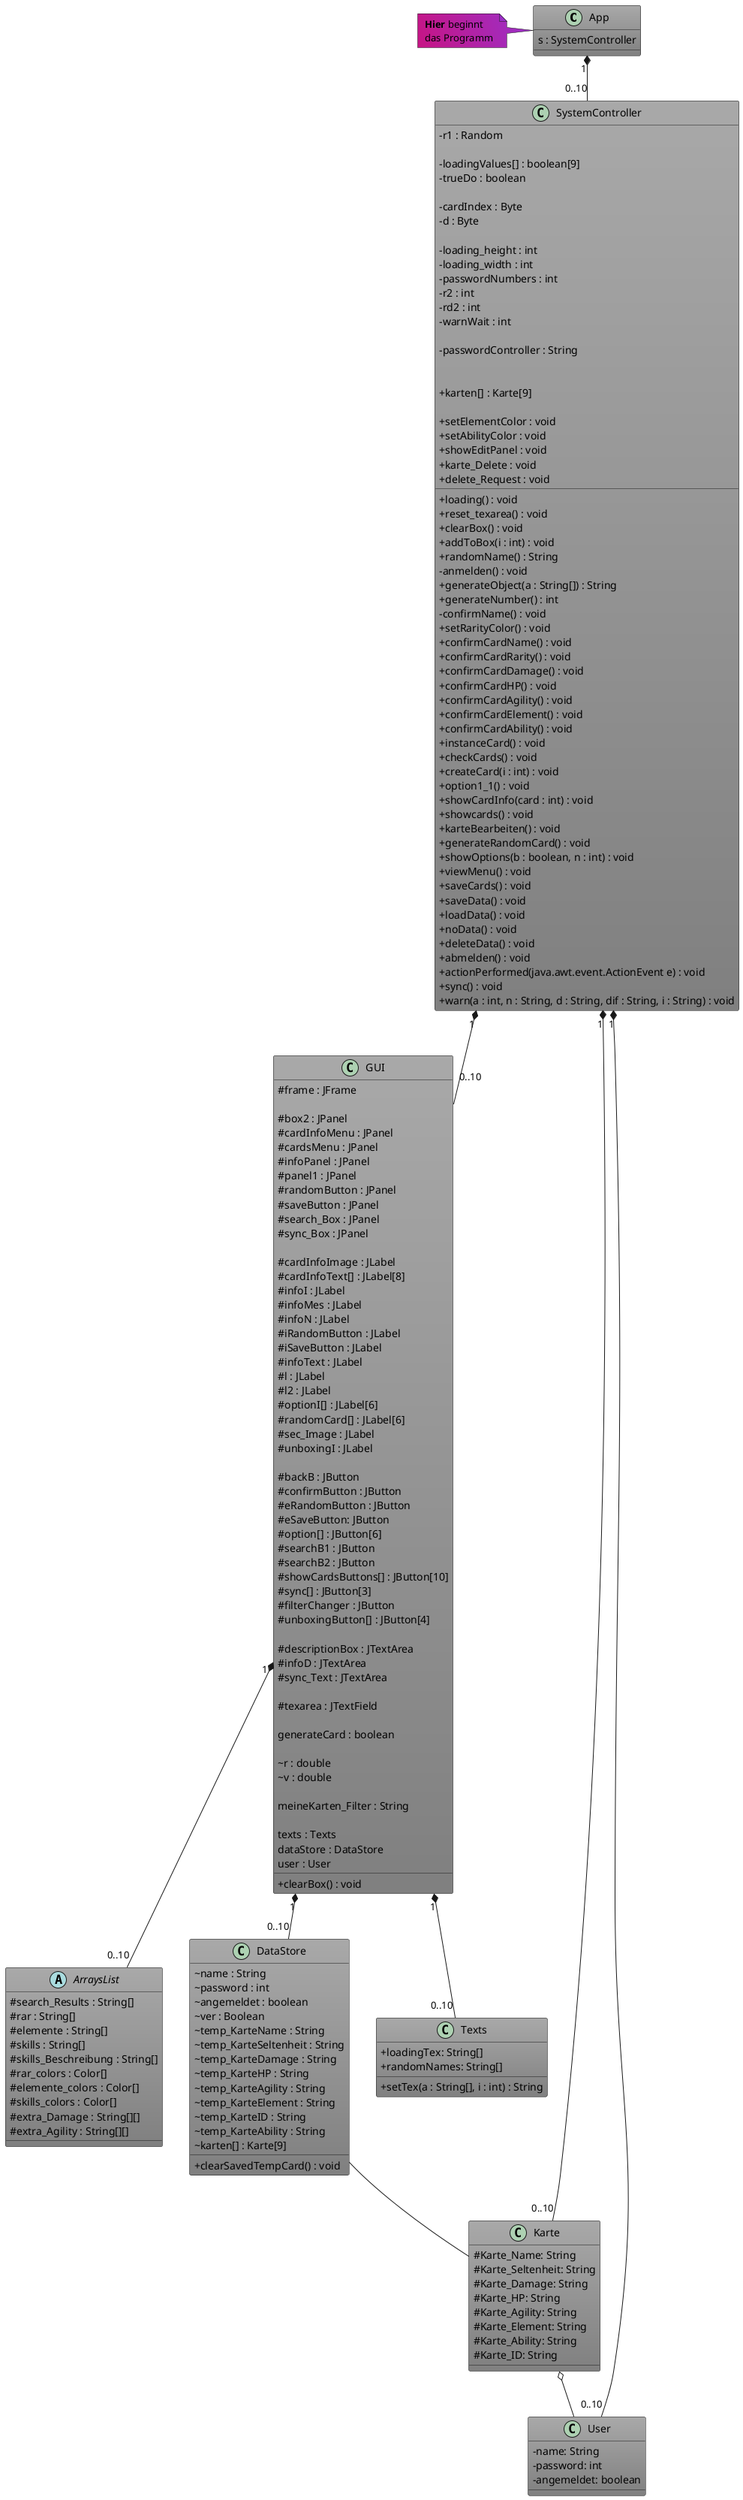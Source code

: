 @startuml
skinparam classAttributeIconSize 0

class App #DarkGray-Grey {
 s : SystemController

}

note left of App #MediumVioletRed\9932CC
 <b> Hier </b>beginnt
  das Programm 
end note


abstract ArraysList #DarkGray-Grey{
#search_Results : String[]
#rar : String[]
#elemente : String[]
#skills : String[]
#skills_Beschreibung : String[]
#rar_colors : Color[]
#elemente_colors : Color[]
#skills_colors : Color[]
#extra_Damage : String[][]
#extra_Agility : String[][]


 }
 
 class DataStore #DarkGray-Grey{
 ~name : String 
 ~password : int
 ~angemeldet : boolean
 ~ver : Boolean
 ~temp_KarteName : String
 ~temp_KarteSeltenheit : String
 ~temp_KarteDamage : String
 ~temp_KarteHP : String
 ~temp_KarteAgility : String
 ~temp_KarteElement : String
 ~temp_KarteID : String
 ~temp_KarteAbility : String    
 ~karten[] : Karte[9]
 +clearSavedTempCard() : void
}





class GUI #DarkGray-Grey {
 #frame : JFrame

 #box2 : JPanel
 #cardInfoMenu : JPanel      
 #cardsMenu : JPanel
 #infoPanel : JPanel
 #panel1 : JPanel
 #randomButton : JPanel
 #saveButton : JPanel
 #search_Box : JPanel
 #sync_Box : JPanel

 #cardInfoImage : JLabel
 #cardInfoText[] : JLabel[8]
 #infoI : JLabel
 #infoMes : JLabel
 #infoN : JLabel
 #iRandomButton : JLabel
 #iSaveButton : JLabel
 #infoText : JLabel
 #l : JLabel
 #l2 : JLabel
 #optionI[] : JLabel[6]
 #randomCard[] : JLabel[6]
 #sec_Image : JLabel
 #unboxingI : JLabel

 #backB : JButton
 #confirmButton : JButton
 #eRandomButton : JButton
 #eSaveButton: JButton
 #option[] : JButton[6]
 #searchB1 : JButton
 #searchB2 : JButton
 #showCardsButtons[] : JButton[10]
 #sync[] : JButton[3]
 #filterChanger : JButton
 #unboxingButton[] : JButton[4]

 #descriptionBox : JTextArea
 #infoD : JTextArea
 #sync_Text : JTextArea

 #texarea : JTextField

generateCard : boolean

 ~r : double
 ~v : double

 meineKarten_Filter : String

 texts : Texts
 dataStore : DataStore
 user : User

 +clearBox() : void

}


class Karte #DarkGray-Grey {
 #Karte_Name: String
 #Karte_Seltenheit: String
 #Karte_Damage: String
 #Karte_HP: String
 #Karte_Agility: String
 #Karte_Element: String
 #Karte_Ability: String
 #Karte_ID: String

}

class SystemController #DarkGray-Grey {
-r1 : Random

-loadingValues[] : boolean[9]
-trueDo : boolean

-cardIndex : Byte
-d : Byte

-loading_height : int
-loading_width : int
-passwordNumbers : int
-r2 : int
-rd2 : int
-warnWait : int

-passwordController : String


 +karten[] : Karte[9]

 +loading() : void
 +reset_texarea() : void
 +clearBox() : void
 +addToBox(i : int) : void
 +randomName() : String
 -anmelden() : void
 +generateObject(a : String[]) : String
 +generateNumber() : int
 -confirmName() : void
 +setRarityColor() : void
 +setElementColor : void
 +setAbilityColor : void
 +confirmCardName() : void
 +confirmCardRarity() : void
 +confirmCardDamage() : void
 +confirmCardHP() : void
 +confirmCardAgility() : void
 +confirmCardElement() : void
 +confirmCardAbility() : void
 +instanceCard() : void
 +checkCards() : void
 +createCard(i : int) : void
 +option1_1() : void
 +showCardInfo(card : int) : void
 +showcards() : void
 +karteBearbeiten() : void
 +showEditPanel : void
 +generateRandomCard() : void
 +showOptions(b : boolean, n : int) : void
 +viewMenu() : void
 +karte_Delete : void
 +delete_Request : void
 +saveCards() : void
 +saveData() : void
 +loadData() : void
 +noData() : void
 +deleteData() : void
 +abmelden() : void
 +actionPerformed(java.awt.event.ActionEvent e) : void
 +sync() : void
 +warn(a : int, n : String, d : String, dif : String, i : String) : void
}


class Texts #DarkGray-Grey {
+loadingTex: String[]
+randomNames: String[]
+setTex(a : String[], i : int) : String
}

class User #DarkGray-Grey {
 -name: String
 -password: int
 -angemeldet: boolean
}



SystemController "1" *-- "0..10" User
GUI "1" *-- "0..10" Texts
App "1" *-- "0..10" SystemController
SystemController "1" *-- "0..10" GUI
DataStore -- Karte
Karte o-- User
GUI "1" *-- "0..10" DataStore
SystemController "1" *-- "0..10" Karte
GUI "1" *-- "0..10" ArraysList



@enduml
